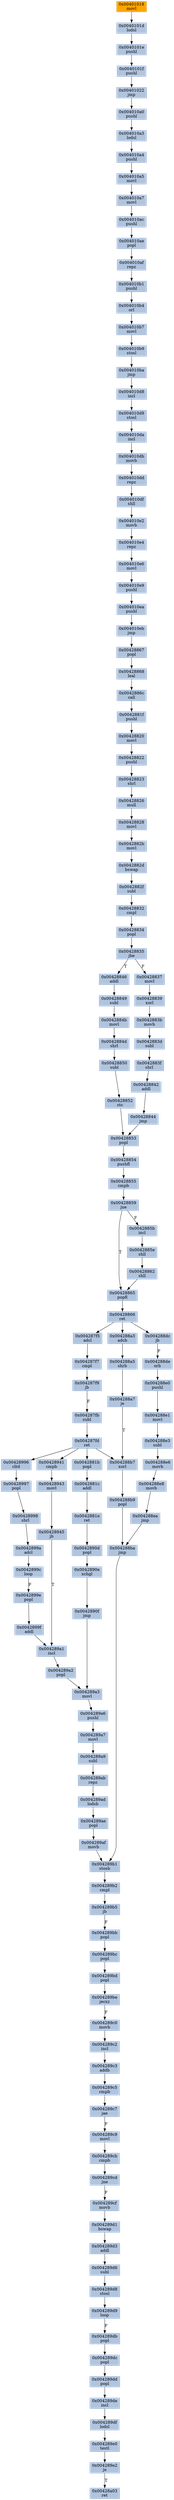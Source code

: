 strict digraph G {
	graph [bgcolor=transparent,
		name=G
	];
	node [color=lightsteelblue,
		fillcolor=lightsteelblue,
		shape=rectangle,
		style=filled
	];
	"0x004010e6"	[label="0x004010e6
movl"];
	"0x004010e9"	[label="0x004010e9
pushl"];
	"0x004010e6" -> "0x004010e9"	[color="#000000"];
	"0x004010a4"	[label="0x004010a4
pushl"];
	"0x004010a5"	[label="0x004010a5
movl"];
	"0x004010a4" -> "0x004010a5"	[color="#000000"];
	"0x004289a7"	[label="0x004289a7
movl"];
	"0x004289a9"	[label="0x004289a9
subl"];
	"0x004289a7" -> "0x004289a9"	[color="#000000"];
	"0x004289c0"	[label="0x004289c0
movb"];
	"0x004289c2"	[label="0x004289c2
incl"];
	"0x004289c0" -> "0x004289c2"	[color="#000000"];
	"0x00428a03"	[label="0x00428a03
ret"];
	"0x00428844"	[label="0x00428844
jmp"];
	"0x00428853"	[label="0x00428853
popl"];
	"0x00428844" -> "0x00428853"	[color="#000000"];
	"0x004289d3"	[label="0x004289d3
addl"];
	"0x004289d6"	[label="0x004289d6
subl"];
	"0x004289d3" -> "0x004289d6"	[color="#000000"];
	"0x004010e4"	[label="0x004010e4
repz"];
	"0x004010e4" -> "0x004010e6"	[color="#000000"];
	"0x0042882f"	[label="0x0042882f
subl"];
	"0x00428832"	[label="0x00428832
cmpl"];
	"0x0042882f" -> "0x00428832"	[color="#000000"];
	"0x0042883d"	[label="0x0042883d
subl"];
	"0x0042883f"	[label="0x0042883f
shrl"];
	"0x0042883d" -> "0x0042883f"	[color="#000000"];
	"0x0042886c"	[label="0x0042886c
call"];
	"0x0042881f"	[label="0x0042881f
pushl"];
	"0x0042886c" -> "0x0042881f"	[color="#000000"];
	"0x004288e8"	[label="0x004288e8
movb"];
	"0x004288ea"	[label="0x004288ea
jmp"];
	"0x004288e8" -> "0x004288ea"	[color="#000000"];
	"0x004010e2"	[label="0x004010e2
movb"];
	"0x004010e2" -> "0x004010e4"	[color="#000000"];
	"0x00428865"	[label="0x00428865
popfl"];
	"0x00428866"	[label="0x00428866
ret"];
	"0x00428865" -> "0x00428866"	[color="#000000"];
	"0x004287f7"	[label="0x004287f7
cmpl"];
	"0x004287f9"	[label="0x004287f9
jb"];
	"0x004287f7" -> "0x004287f9"	[color="#000000"];
	"0x004010af"	[label="0x004010af
repz"];
	"0x004010b1"	[label="0x004010b1
pushl"];
	"0x004010af" -> "0x004010b1"	[color="#000000"];
	"0x004288e3"	[label="0x004288e3
subl"];
	"0x004288e6"	[label="0x004288e6
movb"];
	"0x004288e3" -> "0x004288e6"	[color="#000000"];
	"0x0042890d"	[label="0x0042890d
popl"];
	"0x0042890e"	[label="0x0042890e
xchgl"];
	"0x0042890d" -> "0x0042890e"	[color="#000000"];
	"0x004010da"	[label="0x004010da
incl"];
	"0x004010db"	[label="0x004010db
movb"];
	"0x004010da" -> "0x004010db"	[color="#000000"];
	"0x0042882b"	[label="0x0042882b
movl"];
	"0x0042882d"	[label="0x0042882d
bswap"];
	"0x0042882b" -> "0x0042882d"	[color="#000000"];
	"0x00428820"	[label="0x00428820
movl"];
	"0x0042881f" -> "0x00428820"	[color="#000000"];
	"0x004010b4"	[label="0x004010b4
orl"];
	"0x004010b1" -> "0x004010b4"	[color="#000000"];
	"0x004289e2"	[label="0x004289e2
je"];
	"0x004289e2" -> "0x00428a03"	[color="#000000",
		label=T];
	"0x00428842"	[label="0x00428842
addl"];
	"0x0042883f" -> "0x00428842"	[color="#000000"];
	"0x00428867"	[label="0x00428867
popl"];
	"0x00428868"	[label="0x00428868
leal"];
	"0x00428867" -> "0x00428868"	[color="#000000"];
	"0x0042881b"	[label="0x0042881b
popl"];
	"0x0042881c"	[label="0x0042881c
addl"];
	"0x0042881b" -> "0x0042881c"	[color="#000000"];
	"0x00428826"	[label="0x00428826
mull"];
	"0x00428828"	[label="0x00428828
movl"];
	"0x00428826" -> "0x00428828"	[color="#000000"];
	"0x00428852"	[label="0x00428852
stc"];
	"0x00428852" -> "0x00428853"	[color="#000000"];
	"0x00428855"	[label="0x00428855
cmpb"];
	"0x00428859"	[label="0x00428859
jne"];
	"0x00428855" -> "0x00428859"	[color="#000000"];
	"0x004289d9"	[label="0x004289d9
loop"];
	"0x004289db"	[label="0x004289db
popl"];
	"0x004289d9" -> "0x004289db"	[color="#000000",
		label=F];
	"0x004010dd"	[label="0x004010dd
repz"];
	"0x004010df"	[label="0x004010df
shll"];
	"0x004010dd" -> "0x004010df"	[color="#000000"];
	"0x00401022"	[label="0x00401022
jmp"];
	"0x004010a0"	[label="0x004010a0
pushl"];
	"0x00401022" -> "0x004010a0"	[color="#000000"];
	"0x004289e0"	[label="0x004289e0
testl"];
	"0x004289e0" -> "0x004289e2"	[color="#000000"];
	"0x004289c3"	[label="0x004289c3
addb"];
	"0x004289c5"	[label="0x004289c5
cmpb"];
	"0x004289c3" -> "0x004289c5"	[color="#000000"];
	"0x0042884b"	[label="0x0042884b
movl"];
	"0x0042884d"	[label="0x0042884d
shrl"];
	"0x0042884b" -> "0x0042884d"	[color="#000000"];
	"0x00428846"	[label="0x00428846
addl"];
	"0x00428849"	[label="0x00428849
subl"];
	"0x00428846" -> "0x00428849"	[color="#000000"];
	"0x00428834"	[label="0x00428834
popl"];
	"0x00428835"	[label="0x00428835
jbe"];
	"0x00428834" -> "0x00428835"	[color="#000000"];
	"0x004288a7"	[label="0x004288a7
je"];
	"0x004288b7"	[label="0x004288b7
xorl"];
	"0x004288a7" -> "0x004288b7"	[color="#000000",
		label=T];
	"0x004288ba"	[label="0x004288ba
jmp"];
	"0x004289b1"	[label="0x004289b1
stosb"];
	"0x004288ba" -> "0x004289b1"	[color="#000000"];
	"0x004289bb"	[label="0x004289bb
popl"];
	"0x004289bc"	[label="0x004289bc
popl"];
	"0x004289bb" -> "0x004289bc"	[color="#000000"];
	"0x0042885b"	[label="0x0042885b
incl"];
	"0x0042885e"	[label="0x0042885e
shll"];
	"0x0042885b" -> "0x0042885e"	[color="#000000"];
	"0x00428828" -> "0x0042882b"	[color="#000000"];
	"0x0040101d"	[label="0x0040101d
lodsl"];
	"0x0040101e"	[label="0x0040101e
pushl"];
	"0x0040101d" -> "0x0040101e"	[color="#000000"];
	"0x004289bd"	[label="0x004289bd
popl"];
	"0x004289bc" -> "0x004289bd"	[color="#000000"];
	"0x004289be"	[label="0x004289be
jecxz"];
	"0x004289be" -> "0x004289c0"	[color="#000000",
		label=F];
	"0x004289ab"	[label="0x004289ab
repz"];
	"0x004289ad"	[label="0x004289ad
lodsb"];
	"0x004289ab" -> "0x004289ad"	[color="#000000"];
	"0x0042899a"	[label="0x0042899a
adcl"];
	"0x0042899c"	[label="0x0042899c
loop"];
	"0x0042899a" -> "0x0042899c"	[color="#000000"];
	"0x004288b9"	[label="0x004288b9
popl"];
	"0x004288b7" -> "0x004288b9"	[color="#000000"];
	"0x004289de"	[label="0x004289de
incl"];
	"0x004289df"	[label="0x004289df
lodsl"];
	"0x004289de" -> "0x004289df"	[color="#000000"];
	"0x00428868" -> "0x0042886c"	[color="#000000"];
	"0x004010a7"	[label="0x004010a7
movl"];
	"0x004010a5" -> "0x004010a7"	[color="#000000"];
	"0x004289ae"	[label="0x004289ae
popl"];
	"0x004289ad" -> "0x004289ae"	[color="#000000"];
	"0x00428850"	[label="0x00428850
subl"];
	"0x00428850" -> "0x00428852"	[color="#000000"];
	"0x004287f5"	[label="0x004287f5
adcl"];
	"0x004287f5" -> "0x004287f7"	[color="#000000"];
	"0x00428839"	[label="0x00428839
xorl"];
	"0x0042883b"	[label="0x0042883b
movb"];
	"0x00428839" -> "0x0042883b"	[color="#000000"];
	"0x004010a3"	[label="0x004010a3
lodsl"];
	"0x004010a0" -> "0x004010a3"	[color="#000000"];
	"0x004289a1"	[label="0x004289a1
incl"];
	"0x004289a2"	[label="0x004289a2
popl"];
	"0x004289a1" -> "0x004289a2"	[color="#000000"];
	"0x00428832" -> "0x00428834"	[color="#000000"];
	"0x004289b2"	[label="0x004289b2
cmpl"];
	"0x004289b5"	[label="0x004289b5
jb"];
	"0x004289b2" -> "0x004289b5"	[color="#000000"];
	"0x004288a3"	[label="0x004288a3
adcb"];
	"0x004288a5"	[label="0x004288a5
shrb"];
	"0x004288a3" -> "0x004288a5"	[color="#000000"];
	"0x00428842" -> "0x00428844"	[color="#000000"];
	"0x00428866" -> "0x004287f5"	[color="#000000"];
	"0x00428866" -> "0x004288a3"	[color="#000000"];
	"0x004288dc"	[label="0x004288dc
jb"];
	"0x00428866" -> "0x004288dc"	[color="#000000"];
	"0x00428996"	[label="0x00428996
cltd"];
	"0x00428997"	[label="0x00428997
popl"];
	"0x00428996" -> "0x00428997"	[color="#000000"];
	"0x004289af"	[label="0x004289af
movb"];
	"0x004289af" -> "0x004289b1"	[color="#000000"];
	"0x004289a3"	[label="0x004289a3
movl"];
	"0x004289a2" -> "0x004289a3"	[color="#000000"];
	"0x004010df" -> "0x004010e2"	[color="#000000"];
	"0x004010ac"	[label="0x004010ac
pushl"];
	"0x004010a7" -> "0x004010ac"	[color="#000000"];
	"0x004289c7"	[label="0x004289c7
jae"];
	"0x004289c5" -> "0x004289c7"	[color="#000000"];
	"0x004289dd"	[label="0x004289dd
popl"];
	"0x004289dd" -> "0x004289de"	[color="#000000"];
	"0x004289c9"	[label="0x004289c9
movl"];
	"0x004289c7" -> "0x004289c9"	[color="#000000",
		label=F];
	"0x0042884d" -> "0x00428850"	[color="#000000"];
	"0x004010b7"	[label="0x004010b7
movl"];
	"0x004010b4" -> "0x004010b7"	[color="#000000"];
	"0x00401018"	[color=lightgrey,
		fillcolor=orange,
		label="0x00401018
movl"];
	"0x00401018" -> "0x0040101d"	[color="#000000"];
	"0x0042899f"	[label="0x0042899f
addl"];
	"0x0042899f" -> "0x004289a1"	[color="#000000"];
	"0x004010ae"	[label="0x004010ae
popl"];
	"0x004010ac" -> "0x004010ae"	[color="#000000"];
	"0x004288e1"	[label="0x004288e1
movl"];
	"0x004288e1" -> "0x004288e3"	[color="#000000"];
	"0x004289a6"	[label="0x004289a6
pushl"];
	"0x004289a3" -> "0x004289a6"	[color="#000000"];
	"0x00428822"	[label="0x00428822
pushl"];
	"0x00428820" -> "0x00428822"	[color="#000000"];
	"0x004287fb"	[label="0x004287fb
subl"];
	"0x004287fd"	[label="0x004287fd
ret"];
	"0x004287fb" -> "0x004287fd"	[color="#000000"];
	"0x004010ae" -> "0x004010af"	[color="#000000"];
	"0x004288e6" -> "0x004288e8"	[color="#000000"];
	"0x0042890f"	[label="0x0042890f
jmp"];
	"0x0042890f" -> "0x004289a3"	[color="#000000"];
	"0x00428945"	[label="0x00428945
jb"];
	"0x00428945" -> "0x004289a1"	[color="#000000",
		label=T];
	"0x00428823"	[label="0x00428823
shrl"];
	"0x00428823" -> "0x00428826"	[color="#000000"];
	"0x004010ea"	[label="0x004010ea
pushl"];
	"0x004010e9" -> "0x004010ea"	[color="#000000"];
	"0x004289cd"	[label="0x004289cd
jne"];
	"0x004289cf"	[label="0x004289cf
movb"];
	"0x004289cd" -> "0x004289cf"	[color="#000000",
		label=F];
	"0x004287fd" -> "0x0042881b"	[color="#000000"];
	"0x004287fd" -> "0x004288b7"	[color="#000000"];
	"0x004287fd" -> "0x00428996"	[color="#000000"];
	"0x00428941"	[label="0x00428941
cmpb"];
	"0x004287fd" -> "0x00428941"	[color="#000000"];
	"0x004288a5" -> "0x004288a7"	[color="#000000"];
	"0x004289b5" -> "0x004289bb"	[color="#000000",
		label=F];
	"0x004289d8"	[label="0x004289d8
stosl"];
	"0x004289d8" -> "0x004289d9"	[color="#000000"];
	"0x004289cb"	[label="0x004289cb
cmpb"];
	"0x004289cb" -> "0x004289cd"	[color="#000000"];
	"0x004289d1"	[label="0x004289d1
bswap"];
	"0x004289d1" -> "0x004289d3"	[color="#000000"];
	"0x00428822" -> "0x00428823"	[color="#000000"];
	"0x0042881e"	[label="0x0042881e
ret"];
	"0x0042881e" -> "0x0042890d"	[color="#000000"];
	"0x0042899e"	[label="0x0042899e
popl"];
	"0x0042899c" -> "0x0042899e"	[color="#000000",
		label=F];
	"0x004289df" -> "0x004289e0"	[color="#000000"];
	"0x004288de"	[label="0x004288de
orb"];
	"0x004288dc" -> "0x004288de"	[color="#000000",
		label=F];
	"0x0040101f"	[label="0x0040101f
pushl"];
	"0x0040101e" -> "0x0040101f"	[color="#000000"];
	"0x0042890e" -> "0x0042890f"	[color="#000000"];
	"0x004288ea" -> "0x004288ba"	[color="#000000"];
	"0x00428943"	[label="0x00428943
movl"];
	"0x00428943" -> "0x00428945"	[color="#000000"];
	"0x004289c2" -> "0x004289c3"	[color="#000000"];
	"0x004010eb"	[label="0x004010eb
jmp"];
	"0x004010ea" -> "0x004010eb"	[color="#000000"];
	"0x004289b1" -> "0x004289b2"	[color="#000000"];
	"0x004010db" -> "0x004010dd"	[color="#000000"];
	"0x004289a9" -> "0x004289ab"	[color="#000000"];
	"0x004010d8"	[label="0x004010d8
incl"];
	"0x004010d9"	[label="0x004010d9
stosl"];
	"0x004010d8" -> "0x004010d9"	[color="#000000"];
	"0x004010d9" -> "0x004010da"	[color="#000000"];
	"0x004288e0"	[label="0x004288e0
pushl"];
	"0x004288e0" -> "0x004288e1"	[color="#000000"];
	"0x0042882d" -> "0x0042882f"	[color="#000000"];
	"0x004289ae" -> "0x004289af"	[color="#000000"];
	"0x00428862"	[label="0x00428862
shll"];
	"0x00428862" -> "0x00428865"	[color="#000000"];
	"0x00428941" -> "0x00428943"	[color="#000000"];
	"0x0042881c" -> "0x0042881e"	[color="#000000"];
	"0x004289dc"	[label="0x004289dc
popl"];
	"0x004289db" -> "0x004289dc"	[color="#000000"];
	"0x00428849" -> "0x0042884b"	[color="#000000"];
	"0x004289dc" -> "0x004289dd"	[color="#000000"];
	"0x0042883b" -> "0x0042883d"	[color="#000000"];
	"0x00428854"	[label="0x00428854
pushfl"];
	"0x00428853" -> "0x00428854"	[color="#000000"];
	"0x004010ba"	[label="0x004010ba
jmp"];
	"0x004010ba" -> "0x004010d8"	[color="#000000"];
	"0x0040101f" -> "0x00401022"	[color="#000000"];
	"0x004289bd" -> "0x004289be"	[color="#000000"];
	"0x0042885e" -> "0x00428862"	[color="#000000"];
	"0x004288de" -> "0x004288e0"	[color="#000000"];
	"0x00428837"	[label="0x00428837
movl"];
	"0x00428837" -> "0x00428839"	[color="#000000"];
	"0x004287f9" -> "0x004287fb"	[color="#000000",
		label=F];
	"0x004010eb" -> "0x00428867"	[color="#000000"];
	"0x004289a6" -> "0x004289a7"	[color="#000000"];
	"0x004010b9"	[label="0x004010b9
stosl"];
	"0x004010b7" -> "0x004010b9"	[color="#000000"];
	"0x004289cf" -> "0x004289d1"	[color="#000000"];
	"0x00428998"	[label="0x00428998
shrl"];
	"0x00428998" -> "0x0042899a"	[color="#000000"];
	"0x00428859" -> "0x00428865"	[color="#000000",
		label=T];
	"0x00428859" -> "0x0042885b"	[color="#000000",
		label=F];
	"0x00428854" -> "0x00428855"	[color="#000000"];
	"0x004288b9" -> "0x004288ba"	[color="#000000"];
	"0x004289c9" -> "0x004289cb"	[color="#000000"];
	"0x004289d6" -> "0x004289d8"	[color="#000000"];
	"0x0042899e" -> "0x0042899f"	[color="#000000"];
	"0x00428997" -> "0x00428998"	[color="#000000"];
	"0x004010b9" -> "0x004010ba"	[color="#000000"];
	"0x00428835" -> "0x00428846"	[color="#000000",
		label=T];
	"0x00428835" -> "0x00428837"	[color="#000000",
		label=F];
	"0x004010a3" -> "0x004010a4"	[color="#000000"];
}
